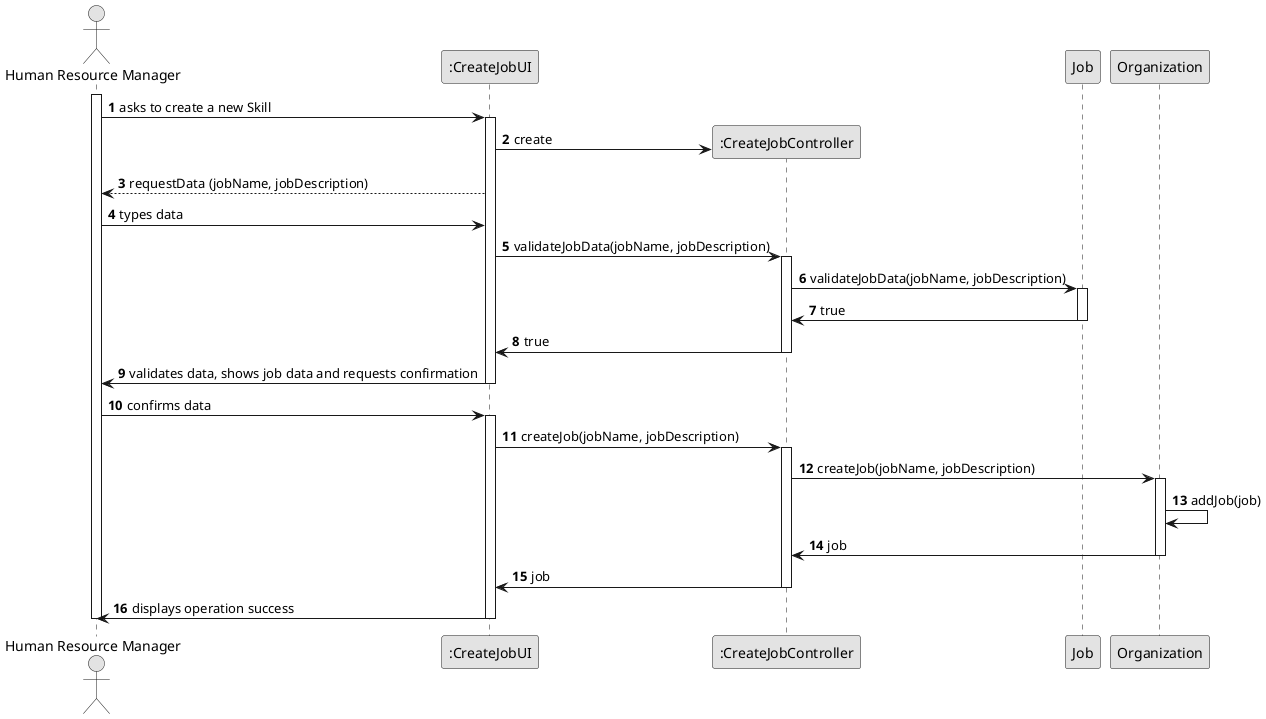 @startuml
skinparam monochrome true
skinparam packageStyle rectangle
skinparam shadowing false

autonumber

'hide footbox

actor "Human Resource Manager" as HRM
participant ":CreateJobUI" as UI
participant ":CreateJobController" as CTRL
participant "Job" as JOB
participant "Organization" as ORG

activate HRM

        HRM -> UI : asks to create a new Skill

        activate UI
            'create CTRL
            UI -> CTRL** : create

            'requests the HRM to input data
            UI --> HRM : requestData (jobName, jobDescription)

            HRM -> UI : types data

            UI -> CTRL : validateJobData(jobName, jobDescription)
            activate CTRL
                'inserted data validation


                CTRL -> JOB : validateJobData(jobName, jobDescription)

                activate JOB

                    JOB -> CTRL : true

                deactivate JOB

                CTRL -> UI : true

                deactivate CTRL

                UI -> HRM : validates data, shows job data and requests confirmation



        deactivate UI


    HRM -> UI : confirms data
    activate UI

        UI -> CTRL : createJob(jobName, jobDescription)
        activate CTRL

            CTRL -> ORG : createJob(jobName, jobDescription)

            activate ORG

                ORG -> ORG : addJob(job)

                ORG -> CTRL : job

            deactivate ORG

            CTRL -> UI : job

        deactivate CTRL

        UI -> HRM : displays operation success

    deactivate UI

deactivate HRM

@enduml